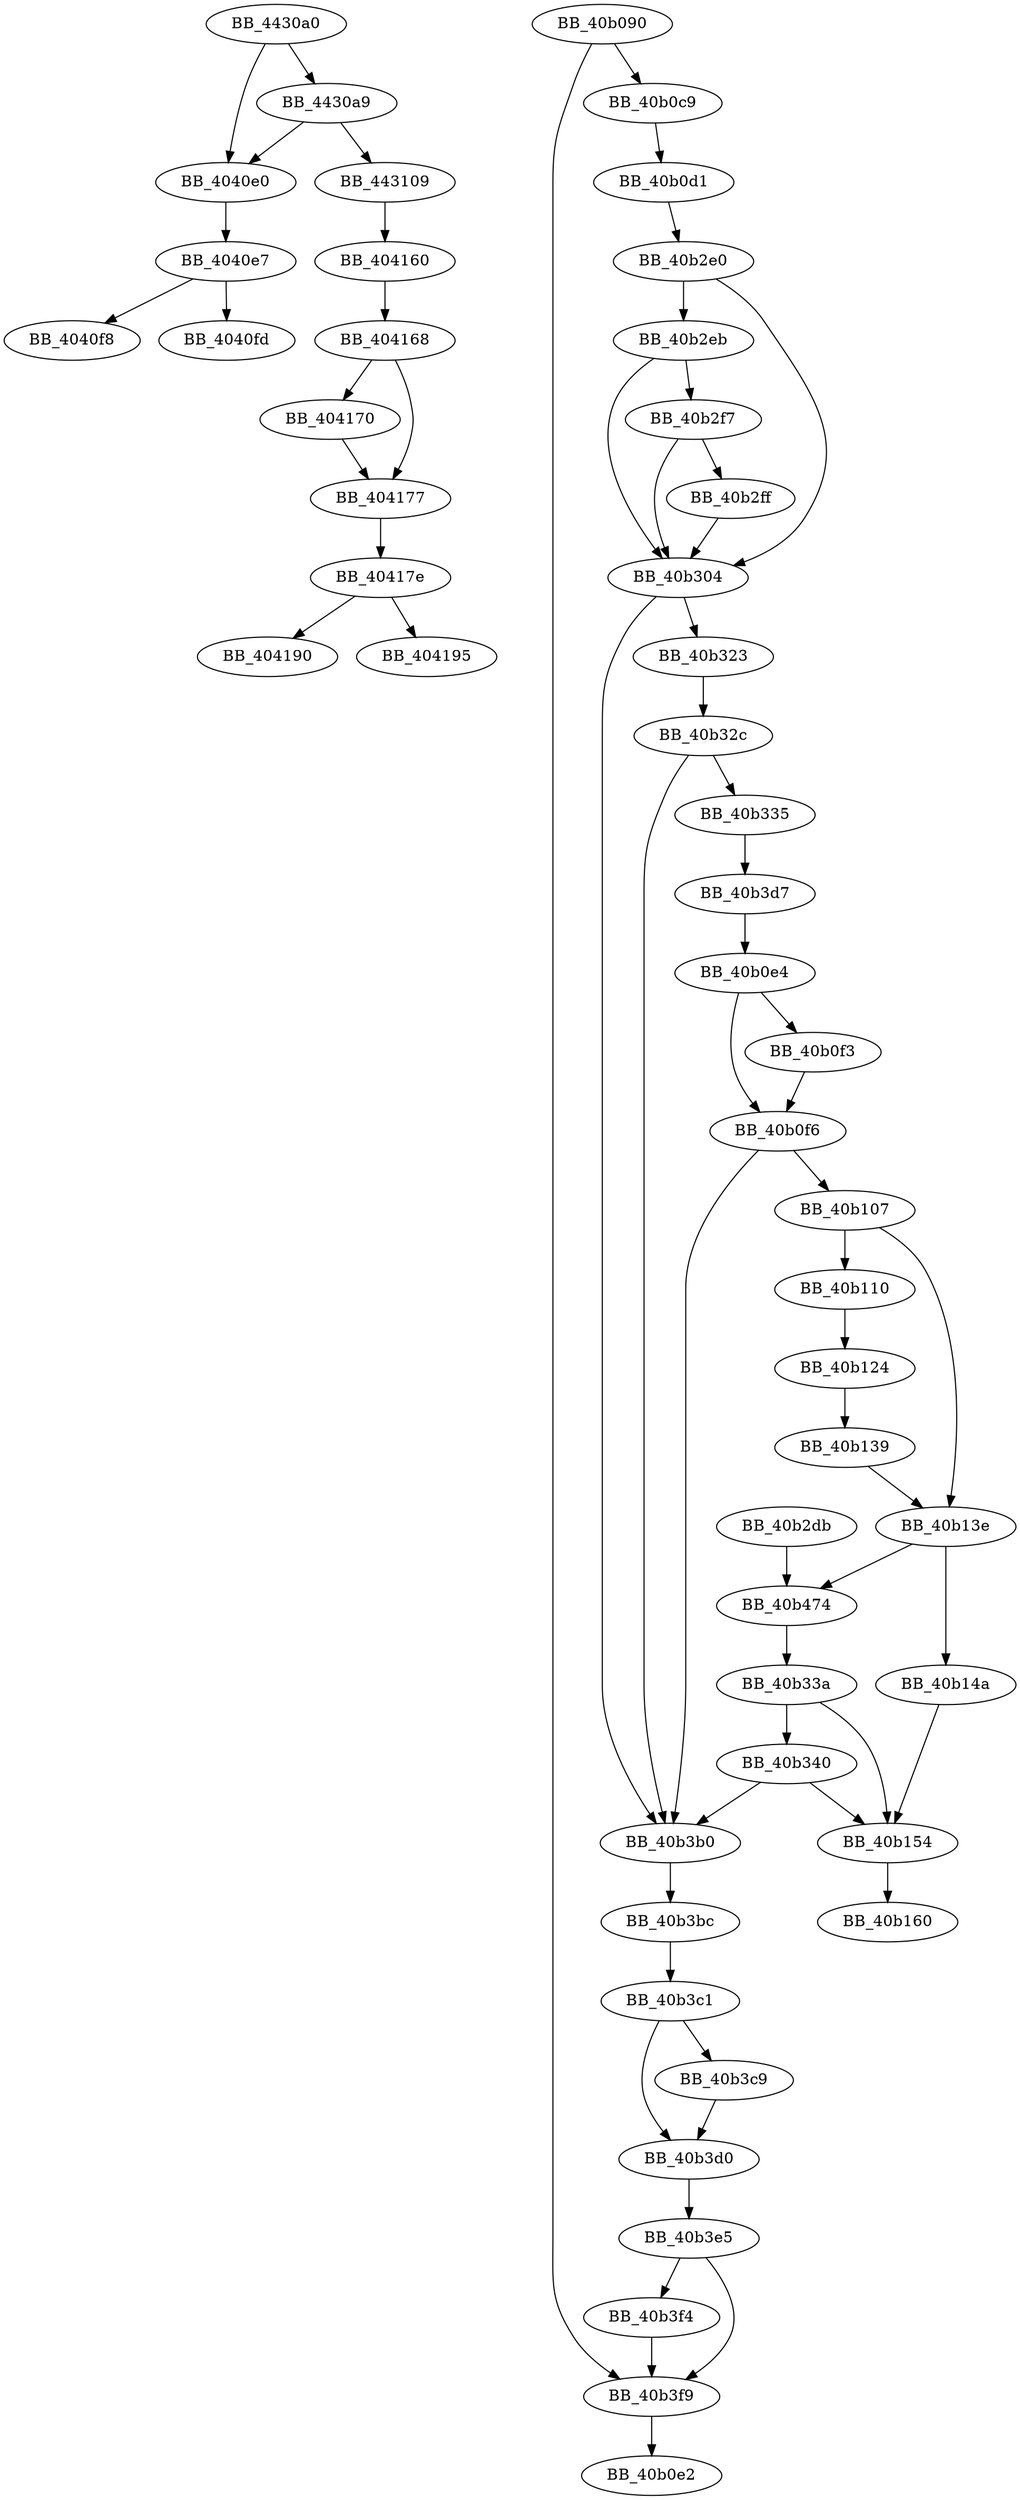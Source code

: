 DiGraph sub_40B090{
BB_4040e0->BB_4040e7
BB_4040e7->BB_4040f8
BB_4040e7->BB_4040fd
BB_404160->BB_404168
BB_404168->BB_404170
BB_404168->BB_404177
BB_404170->BB_404177
BB_404177->BB_40417e
BB_40417e->BB_404190
BB_40417e->BB_404195
BB_40b090->BB_40b0c9
BB_40b090->BB_40b3f9
BB_40b0c9->BB_40b0d1
BB_40b0d1->BB_40b2e0
BB_40b0e4->BB_40b0f3
BB_40b0e4->BB_40b0f6
BB_40b0f3->BB_40b0f6
BB_40b0f6->BB_40b107
BB_40b0f6->BB_40b3b0
BB_40b107->BB_40b110
BB_40b107->BB_40b13e
BB_40b110->BB_40b124
BB_40b124->BB_40b139
BB_40b139->BB_40b13e
BB_40b13e->BB_40b14a
BB_40b13e->BB_40b474
BB_40b14a->BB_40b154
BB_40b154->BB_40b160
BB_40b2db->BB_40b474
BB_40b2e0->BB_40b2eb
BB_40b2e0->BB_40b304
BB_40b2eb->BB_40b2f7
BB_40b2eb->BB_40b304
BB_40b2f7->BB_40b2ff
BB_40b2f7->BB_40b304
BB_40b2ff->BB_40b304
BB_40b304->BB_40b323
BB_40b304->BB_40b3b0
BB_40b323->BB_40b32c
BB_40b32c->BB_40b335
BB_40b32c->BB_40b3b0
BB_40b335->BB_40b3d7
BB_40b33a->BB_40b154
BB_40b33a->BB_40b340
BB_40b340->BB_40b154
BB_40b340->BB_40b3b0
BB_40b3b0->BB_40b3bc
BB_40b3bc->BB_40b3c1
BB_40b3c1->BB_40b3c9
BB_40b3c1->BB_40b3d0
BB_40b3c9->BB_40b3d0
BB_40b3d0->BB_40b3e5
BB_40b3d7->BB_40b0e4
BB_40b3e5->BB_40b3f4
BB_40b3e5->BB_40b3f9
BB_40b3f4->BB_40b3f9
BB_40b3f9->BB_40b0e2
BB_40b474->BB_40b33a
BB_4430a0->BB_4040e0
BB_4430a0->BB_4430a9
BB_4430a9->BB_4040e0
BB_4430a9->BB_443109
BB_443109->BB_404160
}
